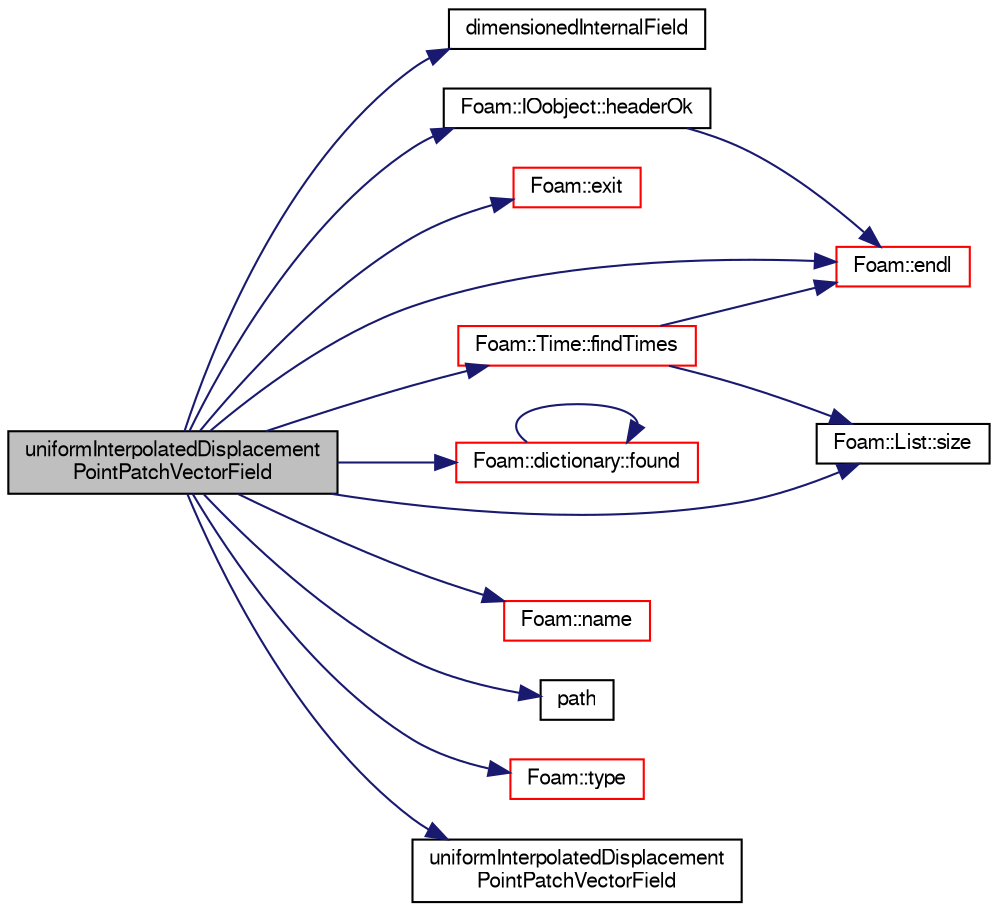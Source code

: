 digraph "uniformInterpolatedDisplacementPointPatchVectorField"
{
  bgcolor="transparent";
  edge [fontname="FreeSans",fontsize="10",labelfontname="FreeSans",labelfontsize="10"];
  node [fontname="FreeSans",fontsize="10",shape=record];
  rankdir="LR";
  Node4 [label="uniformInterpolatedDisplacement\lPointPatchVectorField",height=0.2,width=0.4,color="black", fillcolor="grey75", style="filled", fontcolor="black"];
  Node4 -> Node5 [color="midnightblue",fontsize="10",style="solid",fontname="FreeSans"];
  Node5 [label="dimensionedInternalField",height=0.2,width=0.4,color="black",URL="$a38438.html#a942cd19121a46cdc649099eb27c74b18"];
  Node4 -> Node6 [color="midnightblue",fontsize="10",style="solid",fontname="FreeSans"];
  Node6 [label="Foam::endl",height=0.2,width=0.4,color="red",URL="$a21124.html#a2db8fe02a0d3909e9351bb4275b23ce4",tooltip="Add newline and flush stream. "];
  Node4 -> Node8 [color="midnightblue",fontsize="10",style="solid",fontname="FreeSans"];
  Node8 [label="Foam::exit",height=0.2,width=0.4,color="red",URL="$a21124.html#a06ca7250d8e89caf05243ec094843642"];
  Node4 -> Node53 [color="midnightblue",fontsize="10",style="solid",fontname="FreeSans"];
  Node53 [label="Foam::Time::findTimes",height=0.2,width=0.4,color="red",URL="$a26350.html#a358594437beb51631684afba39f445da",tooltip="Search a given directory for valid time directories. "];
  Node53 -> Node6 [color="midnightblue",fontsize="10",style="solid",fontname="FreeSans"];
  Node53 -> Node63 [color="midnightblue",fontsize="10",style="solid",fontname="FreeSans"];
  Node63 [label="Foam::List::size",height=0.2,width=0.4,color="black",URL="$a25694.html#a8a5f6fa29bd4b500caf186f60245b384",tooltip="Override size to be inconsistent with allocated storage. "];
  Node4 -> Node73 [color="midnightblue",fontsize="10",style="solid",fontname="FreeSans"];
  Node73 [label="Foam::dictionary::found",height=0.2,width=0.4,color="red",URL="$a26014.html#adcd3d5d43253006ef145e56b43025d28",tooltip="Search dictionary for given keyword. "];
  Node73 -> Node73 [color="midnightblue",fontsize="10",style="solid",fontname="FreeSans"];
  Node4 -> Node75 [color="midnightblue",fontsize="10",style="solid",fontname="FreeSans"];
  Node75 [label="Foam::IOobject::headerOk",height=0.2,width=0.4,color="black",URL="$a26142.html#a9d4879c850ce41d945ff77e788de3a23",tooltip="Read and check header info. "];
  Node75 -> Node6 [color="midnightblue",fontsize="10",style="solid",fontname="FreeSans"];
  Node4 -> Node76 [color="midnightblue",fontsize="10",style="solid",fontname="FreeSans"];
  Node76 [label="Foam::name",height=0.2,width=0.4,color="red",URL="$a21124.html#adcb0df2bd4953cb6bb390272d8263c3a",tooltip="Return a string representation of a complex. "];
  Node4 -> Node79 [color="midnightblue",fontsize="10",style="solid",fontname="FreeSans"];
  Node79 [label="path",height=0.2,width=0.4,color="black",URL="$a19364.html#ad8adfaf80503dc99cbb14bf07bf1eb22"];
  Node4 -> Node63 [color="midnightblue",fontsize="10",style="solid",fontname="FreeSans"];
  Node4 -> Node64 [color="midnightblue",fontsize="10",style="solid",fontname="FreeSans"];
  Node64 [label="Foam::type",height=0.2,width=0.4,color="red",URL="$a21124.html#aec48583af672626378f501eb9fc32cd1",tooltip="Return the file type: DIRECTORY or FILE. "];
  Node4 -> Node80 [color="midnightblue",fontsize="10",style="solid",fontname="FreeSans"];
  Node80 [label="uniformInterpolatedDisplacement\lPointPatchVectorField",height=0.2,width=0.4,color="black",URL="$a23422.html#a7be0bc6e13fdbde4516b95373aa245a0",tooltip="Construct from patch and internal field. "];
}
